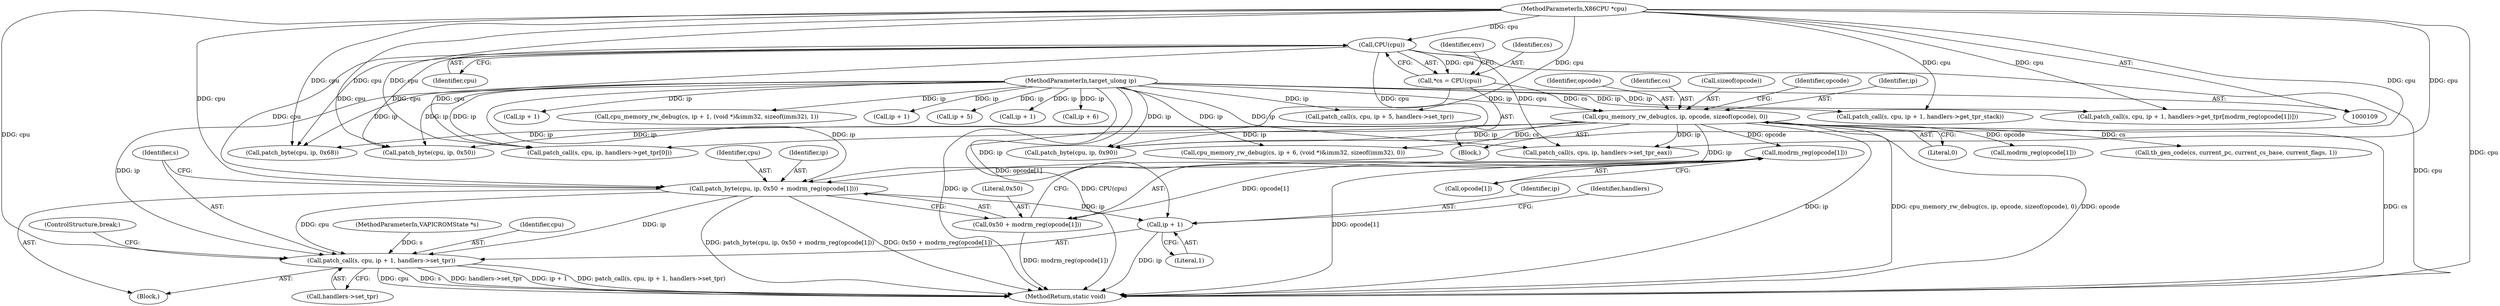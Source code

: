 digraph "0_qemu_691a02e2ce0c413236a78dee6f2651c937b09fb0@array" {
"1000198" [label="(Call,modrm_reg(opcode[1]))"];
"1000180" [label="(Call,cpu_memory_rw_debug(cs, ip, opcode, sizeof(opcode), 0))"];
"1000115" [label="(Call,*cs = CPU(cpu))"];
"1000117" [label="(Call,CPU(cpu))"];
"1000111" [label="(MethodParameterIn,X86CPU *cpu)"];
"1000112" [label="(MethodParameterIn,target_ulong ip)"];
"1000193" [label="(Call,patch_byte(cpu, ip, 0x50 + modrm_reg(opcode[1])))"];
"1000202" [label="(Call,patch_call(s, cpu, ip + 1, handlers->set_tpr))"];
"1000205" [label="(Call,ip + 1)"];
"1000196" [label="(Call,0x50 + modrm_reg(opcode[1]))"];
"1000271" [label="(Call,ip + 1)"];
"1000191" [label="(Block,)"];
"1000197" [label="(Literal,0x50)"];
"1000281" [label="(Call,patch_call(s, cpu, ip + 5, handlers->set_tpr))"];
"1000292" [label="(Call,patch_byte(cpu, ip, 0x50))"];
"1000112" [label="(MethodParameterIn,target_ulong ip)"];
"1000269" [label="(Call,cpu_memory_rw_debug(cs, ip + 1, (void *)&imm32, sizeof(imm32), 1))"];
"1000299" [label="(Call,ip + 1)"];
"1000183" [label="(Identifier,opcode)"];
"1000195" [label="(Identifier,ip)"];
"1000113" [label="(Block,)"];
"1000116" [label="(Identifier,cs)"];
"1000296" [label="(Call,patch_call(s, cpu, ip + 1, handlers->get_tpr_stack))"];
"1000227" [label="(Call,modrm_reg(opcode[1]))"];
"1000180" [label="(Call,cpu_memory_rw_debug(cs, ip, opcode, sizeof(opcode), 0))"];
"1000284" [label="(Call,ip + 5)"];
"1000194" [label="(Identifier,cpu)"];
"1000322" [label="(MethodReturn,static void)"];
"1000111" [label="(MethodParameterIn,X86CPU *cpu)"];
"1000118" [label="(Identifier,cpu)"];
"1000233" [label="(Call,patch_call(s, cpu, ip, handlers->get_tpr[0]))"];
"1000206" [label="(Identifier,ip)"];
"1000207" [label="(Literal,1)"];
"1000213" [label="(Call,patch_byte(cpu, ip, 0x90))"];
"1000205" [label="(Call,ip + 1)"];
"1000198" [label="(Call,modrm_reg(opcode[1]))"];
"1000313" [label="(Call,tb_gen_code(cs, current_pc, current_cs_base, current_flags, 1))"];
"1000208" [label="(Call,handlers->set_tpr)"];
"1000209" [label="(Identifier,handlers)"];
"1000186" [label="(Literal,0)"];
"1000203" [label="(Identifier,s)"];
"1000193" [label="(Call,patch_byte(cpu, ip, 0x50 + modrm_reg(opcode[1])))"];
"1000181" [label="(Identifier,cs)"];
"1000110" [label="(MethodParameterIn,VAPICROMState *s)"];
"1000244" [label="(Call,patch_call(s, cpu, ip, handlers->set_tpr_eax))"];
"1000253" [label="(Call,patch_byte(cpu, ip, 0x68))"];
"1000199" [label="(Call,opcode[1])"];
"1000115" [label="(Call,*cs = CPU(cpu))"];
"1000121" [label="(Identifier,env)"];
"1000202" [label="(Call,patch_call(s, cpu, ip + 1, handlers->set_tpr))"];
"1000217" [label="(Call,patch_call(s, cpu, ip + 1, handlers->get_tpr[modrm_reg(opcode[1])]))"];
"1000220" [label="(Call,ip + 1)"];
"1000204" [label="(Identifier,cpu)"];
"1000259" [label="(Call,ip + 6)"];
"1000196" [label="(Call,0x50 + modrm_reg(opcode[1]))"];
"1000184" [label="(Call,sizeof(opcode))"];
"1000189" [label="(Identifier,opcode)"];
"1000117" [label="(Call,CPU(cpu))"];
"1000182" [label="(Identifier,ip)"];
"1000257" [label="(Call,cpu_memory_rw_debug(cs, ip + 6, (void *)&imm32, sizeof(imm32), 0))"];
"1000211" [label="(ControlStructure,break;)"];
"1000198" -> "1000196"  [label="AST: "];
"1000198" -> "1000199"  [label="CFG: "];
"1000199" -> "1000198"  [label="AST: "];
"1000196" -> "1000198"  [label="CFG: "];
"1000198" -> "1000322"  [label="DDG: opcode[1]"];
"1000198" -> "1000193"  [label="DDG: opcode[1]"];
"1000198" -> "1000196"  [label="DDG: opcode[1]"];
"1000180" -> "1000198"  [label="DDG: opcode"];
"1000180" -> "1000113"  [label="AST: "];
"1000180" -> "1000186"  [label="CFG: "];
"1000181" -> "1000180"  [label="AST: "];
"1000182" -> "1000180"  [label="AST: "];
"1000183" -> "1000180"  [label="AST: "];
"1000184" -> "1000180"  [label="AST: "];
"1000186" -> "1000180"  [label="AST: "];
"1000189" -> "1000180"  [label="CFG: "];
"1000180" -> "1000322"  [label="DDG: cs"];
"1000180" -> "1000322"  [label="DDG: ip"];
"1000180" -> "1000322"  [label="DDG: cpu_memory_rw_debug(cs, ip, opcode, sizeof(opcode), 0)"];
"1000180" -> "1000322"  [label="DDG: opcode"];
"1000115" -> "1000180"  [label="DDG: cs"];
"1000112" -> "1000180"  [label="DDG: ip"];
"1000180" -> "1000193"  [label="DDG: ip"];
"1000180" -> "1000213"  [label="DDG: ip"];
"1000180" -> "1000227"  [label="DDG: opcode"];
"1000180" -> "1000233"  [label="DDG: ip"];
"1000180" -> "1000244"  [label="DDG: ip"];
"1000180" -> "1000253"  [label="DDG: ip"];
"1000180" -> "1000257"  [label="DDG: cs"];
"1000180" -> "1000292"  [label="DDG: ip"];
"1000180" -> "1000313"  [label="DDG: cs"];
"1000115" -> "1000113"  [label="AST: "];
"1000115" -> "1000117"  [label="CFG: "];
"1000116" -> "1000115"  [label="AST: "];
"1000117" -> "1000115"  [label="AST: "];
"1000121" -> "1000115"  [label="CFG: "];
"1000115" -> "1000322"  [label="DDG: CPU(cpu)"];
"1000117" -> "1000115"  [label="DDG: cpu"];
"1000117" -> "1000118"  [label="CFG: "];
"1000118" -> "1000117"  [label="AST: "];
"1000117" -> "1000322"  [label="DDG: cpu"];
"1000111" -> "1000117"  [label="DDG: cpu"];
"1000117" -> "1000193"  [label="DDG: cpu"];
"1000117" -> "1000213"  [label="DDG: cpu"];
"1000117" -> "1000233"  [label="DDG: cpu"];
"1000117" -> "1000244"  [label="DDG: cpu"];
"1000117" -> "1000253"  [label="DDG: cpu"];
"1000117" -> "1000292"  [label="DDG: cpu"];
"1000111" -> "1000109"  [label="AST: "];
"1000111" -> "1000322"  [label="DDG: cpu"];
"1000111" -> "1000193"  [label="DDG: cpu"];
"1000111" -> "1000202"  [label="DDG: cpu"];
"1000111" -> "1000213"  [label="DDG: cpu"];
"1000111" -> "1000217"  [label="DDG: cpu"];
"1000111" -> "1000233"  [label="DDG: cpu"];
"1000111" -> "1000244"  [label="DDG: cpu"];
"1000111" -> "1000253"  [label="DDG: cpu"];
"1000111" -> "1000281"  [label="DDG: cpu"];
"1000111" -> "1000292"  [label="DDG: cpu"];
"1000111" -> "1000296"  [label="DDG: cpu"];
"1000112" -> "1000109"  [label="AST: "];
"1000112" -> "1000322"  [label="DDG: ip"];
"1000112" -> "1000193"  [label="DDG: ip"];
"1000112" -> "1000202"  [label="DDG: ip"];
"1000112" -> "1000205"  [label="DDG: ip"];
"1000112" -> "1000213"  [label="DDG: ip"];
"1000112" -> "1000217"  [label="DDG: ip"];
"1000112" -> "1000220"  [label="DDG: ip"];
"1000112" -> "1000233"  [label="DDG: ip"];
"1000112" -> "1000244"  [label="DDG: ip"];
"1000112" -> "1000253"  [label="DDG: ip"];
"1000112" -> "1000257"  [label="DDG: ip"];
"1000112" -> "1000259"  [label="DDG: ip"];
"1000112" -> "1000269"  [label="DDG: ip"];
"1000112" -> "1000271"  [label="DDG: ip"];
"1000112" -> "1000281"  [label="DDG: ip"];
"1000112" -> "1000284"  [label="DDG: ip"];
"1000112" -> "1000292"  [label="DDG: ip"];
"1000112" -> "1000296"  [label="DDG: ip"];
"1000112" -> "1000299"  [label="DDG: ip"];
"1000193" -> "1000191"  [label="AST: "];
"1000193" -> "1000196"  [label="CFG: "];
"1000194" -> "1000193"  [label="AST: "];
"1000195" -> "1000193"  [label="AST: "];
"1000196" -> "1000193"  [label="AST: "];
"1000203" -> "1000193"  [label="CFG: "];
"1000193" -> "1000322"  [label="DDG: patch_byte(cpu, ip, 0x50 + modrm_reg(opcode[1]))"];
"1000193" -> "1000322"  [label="DDG: 0x50 + modrm_reg(opcode[1])"];
"1000193" -> "1000202"  [label="DDG: cpu"];
"1000193" -> "1000202"  [label="DDG: ip"];
"1000193" -> "1000205"  [label="DDG: ip"];
"1000202" -> "1000191"  [label="AST: "];
"1000202" -> "1000208"  [label="CFG: "];
"1000203" -> "1000202"  [label="AST: "];
"1000204" -> "1000202"  [label="AST: "];
"1000205" -> "1000202"  [label="AST: "];
"1000208" -> "1000202"  [label="AST: "];
"1000211" -> "1000202"  [label="CFG: "];
"1000202" -> "1000322"  [label="DDG: s"];
"1000202" -> "1000322"  [label="DDG: handlers->set_tpr"];
"1000202" -> "1000322"  [label="DDG: ip + 1"];
"1000202" -> "1000322"  [label="DDG: patch_call(s, cpu, ip + 1, handlers->set_tpr)"];
"1000202" -> "1000322"  [label="DDG: cpu"];
"1000110" -> "1000202"  [label="DDG: s"];
"1000205" -> "1000207"  [label="CFG: "];
"1000206" -> "1000205"  [label="AST: "];
"1000207" -> "1000205"  [label="AST: "];
"1000209" -> "1000205"  [label="CFG: "];
"1000205" -> "1000322"  [label="DDG: ip"];
"1000197" -> "1000196"  [label="AST: "];
"1000196" -> "1000322"  [label="DDG: modrm_reg(opcode[1])"];
}
